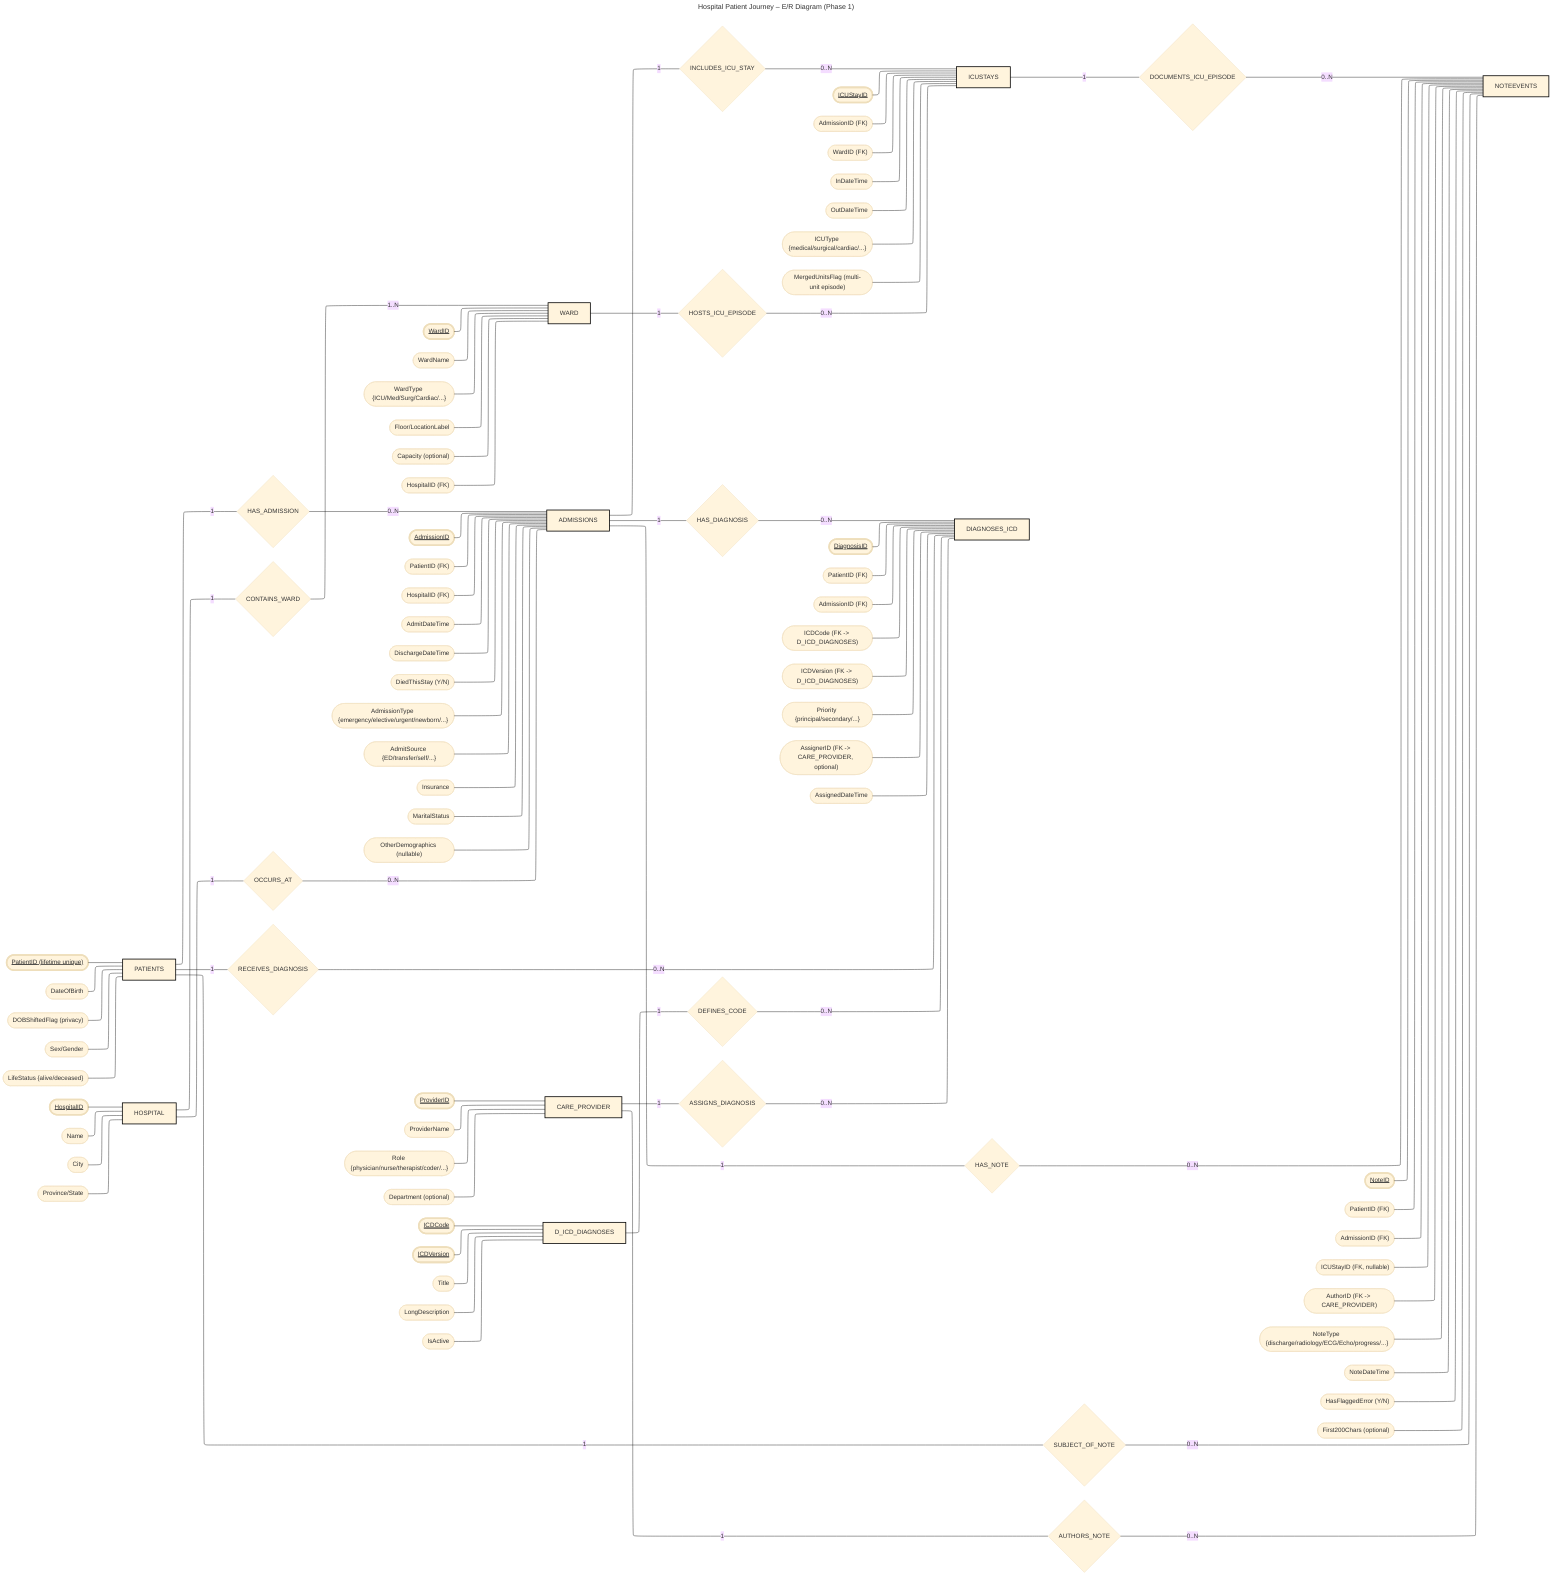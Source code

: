 ---
title: Hospital Patient Journey –  E/R Diagram (Phase 1)
config:
  flowchart:
    layout: LR
    nodeSpacing: 28
    rankSpacing: 24
  layout: elk
---
%%{init: {'theme': 'base', 'themeVariables': { 'background': '#ffffff' }}}%%
flowchart LR
classDef strong stroke:#000,stroke-width:2px
classDef key stroke-width:4px,text-decoration:underline

PAT_ID(["<u>PatientID</u> (lifetime unique)"]):::key --- PAT["PATIENTS"]:::strong
PAT_DOB(["DateOfBirth"]) --- PAT
PAT_DOBShift(["DOBShiftedFlag (privacy)"]) --- PAT
PAT_Sex(["Sex/Gender"]) --- PAT
PAT_Life(["LifeStatus {alive/deceased}"]) --- PAT

HOSP_ID(["<u>HospitalID</u>"]):::key --- HOSP["HOSPITAL"]:::strong
HOSP_Name(["Name"]) --- HOSP
HOSP_City(["City"]) --- HOSP
HOSP_Prov(["Province/State"]) --- HOSP

WARD_ID(["<u>WardID</u>"]):::key --- WARD["WARD"]:::strong
WARD_Name(["WardName"]) --- WARD
WARD_Type(["WardType {ICU/Med/Surg/Cardiac/...}"]) --- WARD
WARD_Floor(["Floor/LocationLabel"]) --- WARD
WARD_Cap(["Capacity (optional)"]) --- WARD
WARD_HFK(["HospitalID (FK)"]) --- WARD

ADM_ID(["<u>AdmissionID</u>"]):::key --- ADM["ADMISSIONS"]:::strong
ADM_PFK(["PatientID (FK)"]) --- ADM
ADM_HFK(["HospitalID (FK)"]) --- ADM
ADM_Admit(["AdmitDateTime"]) --- ADM
ADM_Discharge(["DischargeDateTime"]) --- ADM
ADM_DiedStay(["DiedThisStay (Y/N)"]) --- ADM
ADM_Type(["AdmissionType {emergency/elective/urgent/newborn/...}"]) --- ADM
ADM_Source(["AdmitSource {ED/transfer/self/...}"]) --- ADM
ADM_Ins(["Insurance"]) --- ADM
ADM_Marital(["MaritalStatus"]) --- ADM
ADM_Demog(["OtherDemographics (nullable)"]) --- ADM

ICU_ID(["<u>ICUStayID</u>"]):::key --- ICU["ICUSTAYS"]:::strong
ICU_AFK(["AdmissionID (FK)"]) --- ICU
ICU_WFK(["WardID (FK)"]) --- ICU
ICU_In(["InDateTime"]) --- ICU
ICU_Out(["OutDateTime"]) --- ICU
ICU_Type(["ICUType {medical/surgical/cardiac/...}"]) --- ICU
ICU_Merge(["MergedUnitsFlag (multi-unit episode)"]) --- ICU

PROV_ID(["<u>ProviderID</u>"]):::key --- PROV["CARE_PROVIDER"]:::strong
PROV_Name(["ProviderName"]) --- PROV
PROV_Role(["Role {physician/nurse/therapist/coder/...}"]) --- PROV
PROV_Dept(["Department (optional)"]) --- PROV

NOTE_ID(["<u>NoteID</u>"]):::key --- NOTE["NOTEEVENTS"]:::strong
NOTE_PFK(["PatientID (FK)"]) --- NOTE
NOTE_AFK(["AdmissionID (FK)"]) --- NOTE
NOTE_IFK(["ICUStayID (FK, nullable)"]) --- NOTE
NOTE_ProvFK(["AuthorID (FK -> CARE_PROVIDER)"]) --- NOTE
NOTE_Type(["NoteType {discharge/radiology/ECG/Echo/progress/...}"]) --- NOTE
NOTE_Time(["NoteDateTime"]) --- NOTE
NOTE_IsErr(["HasFlaggedError (Y/N)"]) --- NOTE
NOTE_Short(["First200Chars (optional)"]) --- NOTE

ICDD_Code(["<u>ICDCode</u>"]):::key --- ICDD["D_ICD_DIAGNOSES"]:::strong
ICDD_Version(["<u>ICDVersion</u>"]):::key --- ICDD
ICDD_Title(["Title"]) --- ICDD
ICDD_Desc(["LongDescription"]) --- ICDD
ICDD_Active(["IsActive"]) --- ICDD

DIAG_ID(["<u>DiagnosisID</u>"]):::key --- DIAG["DIAGNOSES_ICD"]:::strong
DIAG_PFK(["PatientID (FK)"]) --- DIAG
DIAG_AFK(["AdmissionID (FK)"]) --- DIAG
DIAG_Code(["ICDCode (FK -> D_ICD_DIAGNOSES)"]) --- DIAG
DIAG_Vers(["ICDVersion (FK -> D_ICD_DIAGNOSES)"]) --- DIAG
DIAG_Priority(["Priority {principal/secondary/...}"]) --- DIAG
DIAG_Assigner(["AssignerID (FK -> CARE_PROVIDER, optional)"]) --- DIAG
DIAG_Time(["AssignedDateTime"]) --- DIAG

R_HAS_ADMISSION{HAS_ADMISSION}
PAT -- "1" --- R_HAS_ADMISSION
R_HAS_ADMISSION -- "0..N" --- ADM

R_CONTAINS_WARD{CONTAINS_WARD}
HOSP -- "1" --- R_CONTAINS_WARD
R_CONTAINS_WARD -- "1..N" --- WARD

R_OCCURS_AT{OCCURS_AT}
HOSP -- "1" --- R_OCCURS_AT
R_OCCURS_AT -- "0..N" --- ADM

R_INCLUDES_ICU_STAY{INCLUDES_ICU_STAY}
ADM -- "1" --- R_INCLUDES_ICU_STAY
R_INCLUDES_ICU_STAY -- "0..N" --- ICU

R_HOSTS_ICU_EPISODE{HOSTS_ICU_EPISODE}
WARD -- "1" --- R_HOSTS_ICU_EPISODE
R_HOSTS_ICU_EPISODE -- "0..N" --- ICU

R_HAS_NOTE{HAS_NOTE}
ADM -- "1" --- R_HAS_NOTE
R_HAS_NOTE -- "0..N" --- NOTE

R_DOCUMENTS_ICU_EPISODE{DOCUMENTS_ICU_EPISODE}
ICU -- "1" --- R_DOCUMENTS_ICU_EPISODE
R_DOCUMENTS_ICU_EPISODE -- "0..N" --- NOTE

R_SUBJECT_OF_NOTE{SUBJECT_OF_NOTE}
PAT -- "1" --- R_SUBJECT_OF_NOTE
R_SUBJECT_OF_NOTE -- "0..N" --- NOTE

R_AUTHORS_NOTE{AUTHORS_NOTE}
PROV -- "1" --- R_AUTHORS_NOTE
R_AUTHORS_NOTE -- "0..N" --- NOTE

R_HAS_DIAGNOSIS{HAS_DIAGNOSIS}
ADM -- "1" --- R_HAS_DIAGNOSIS
R_HAS_DIAGNOSIS -- "0..N" --- DIAG

R_RECEIVES_DIAGNOSIS{RECEIVES_DIAGNOSIS}
PAT -- "1" --- R_RECEIVES_DIAGNOSIS
R_RECEIVES_DIAGNOSIS -- "0..N" --- DIAG

R_DEFINES_CODE{DEFINES_CODE}
ICDD -- "1" --- R_DEFINES_CODE
R_DEFINES_CODE -- "0..N" --- DIAG

R_ASSIGNS_DIAGNOSIS{ASSIGNS_DIAGNOSIS}
PROV -- "1" --- R_ASSIGNS_DIAGNOSIS
R_ASSIGNS_DIAGNOSIS -- "0..N" --- DIAG